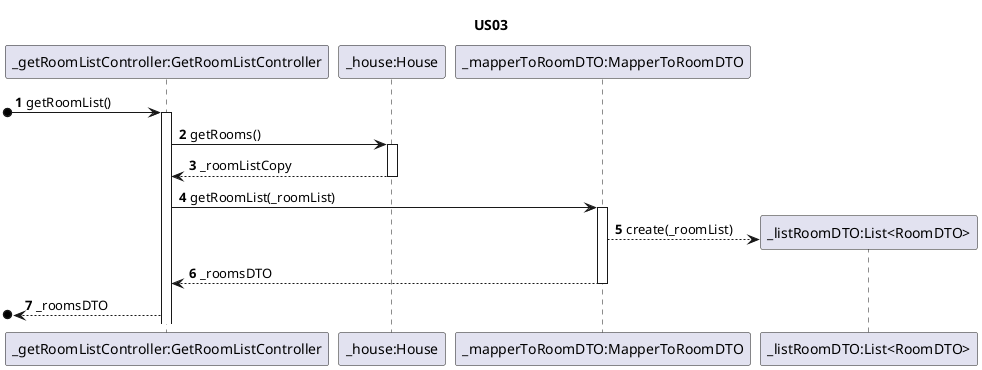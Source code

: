 @startuml
'https://plantuml.com/sequence-diagram

autonumber

title US03

/'
As an Administrator, I want to have a list of existing rooms, so that I can choose one to edit it.
'/

participant "_getRoomListController:GetRoomListController" as C
participant "_house:House" as H
participant "_mapperToRoomDTO:MapperToRoomDTO" as M
participant "_listRoomDTO:List<RoomDTO>" as LRDTO

[o-> C: getRoomList()
activate C
C -> H: getRooms()
activate H
H-->C: _roomListCopy
deactivate H
C -> M: getRoomList(_roomList)
activate M
M-->LRDTO**:create(_roomList)
M-->C: _roomsDTO
deactivate M
[o<--C: _roomsDTO


@enduml